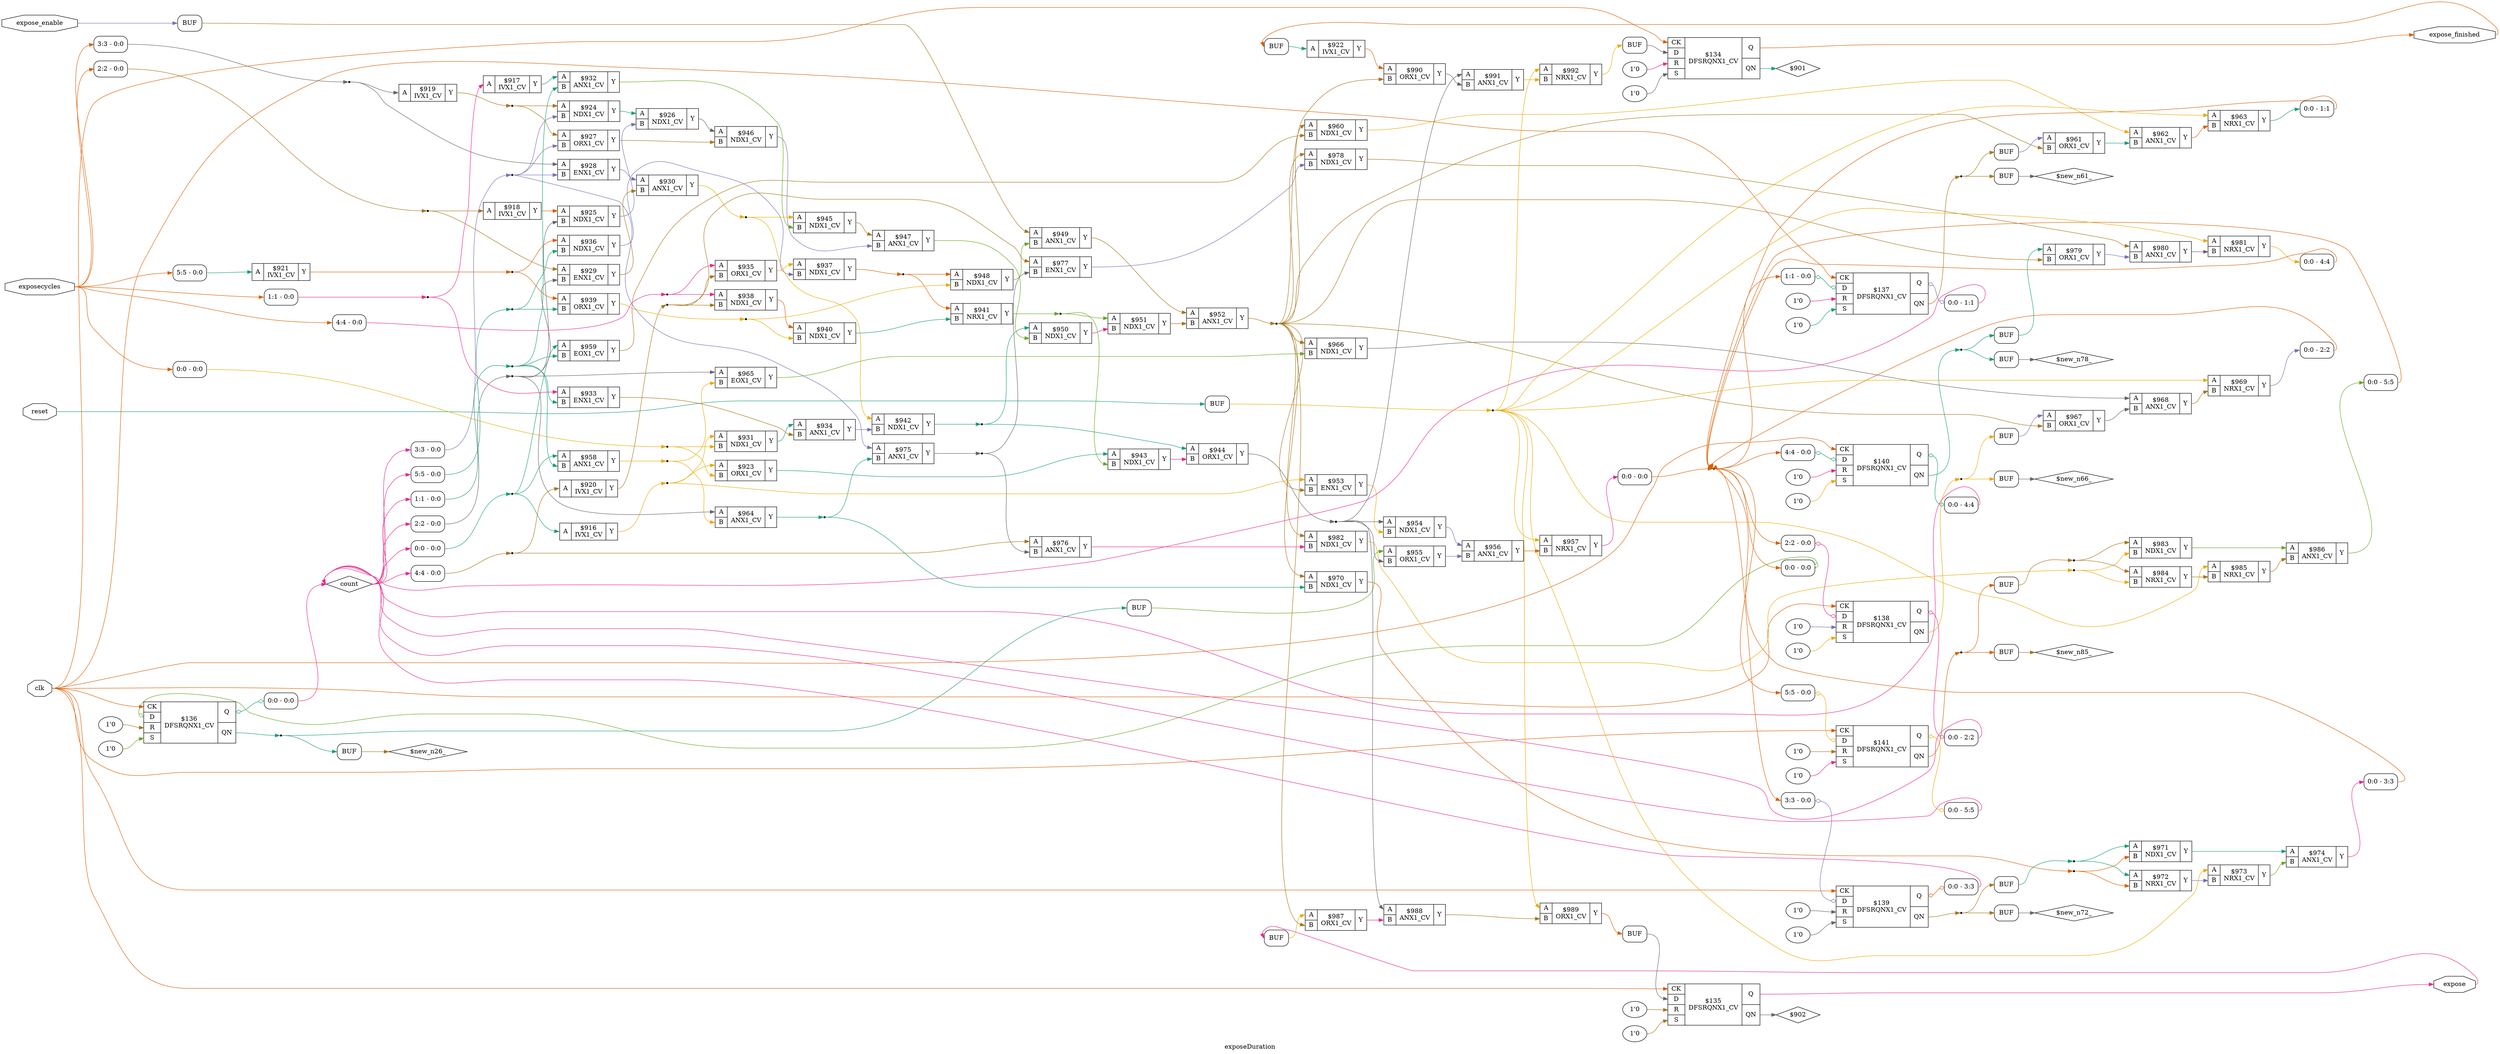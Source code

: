 digraph "exposeDuration" {
label="exposeDuration";
rankdir="LR";
remincross=true;
n174 [ shape=octagon, label="clk", color="black", fontcolor="black" ];
n175 [ shape=diamond, label="count", color="black", fontcolor="black" ];
n176 [ shape=octagon, label="expose", color="black", fontcolor="black" ];
n177 [ shape=octagon, label="expose_enable", color="black", fontcolor="black" ];
n178 [ shape=octagon, label="expose_finished", color="black", fontcolor="black" ];
n179 [ shape=octagon, label="exposecycles", color="black", fontcolor="black" ];
n180 [ shape=octagon, label="reset", color="black", fontcolor="black" ];
{ rank="source"; n174; n177; n179; n180;}
{ rank="sink"; n176; n178;}
c183 [ shape=record, label="{{<p181> A}|$916\nIVX1_CV|{<p182> Y}}" ];
c184 [ shape=record, label="{{<p181> A}|$917\nIVX1_CV|{<p182> Y}}" ];
c185 [ shape=record, label="{{<p181> A}|$918\nIVX1_CV|{<p182> Y}}" ];
c186 [ shape=record, label="{{<p181> A}|$919\nIVX1_CV|{<p182> Y}}" ];
c187 [ shape=record, label="{{<p181> A}|$920\nIVX1_CV|{<p182> Y}}" ];
c188 [ shape=record, label="{{<p181> A}|$921\nIVX1_CV|{<p182> Y}}" ];
c189 [ shape=record, label="{{<p181> A}|$922\nIVX1_CV|{<p182> Y}}" ];
c191 [ shape=record, label="{{<p181> A|<p190> B}|$923\nORX1_CV|{<p182> Y}}" ];
c192 [ shape=record, label="{{<p181> A|<p190> B}|$924\nNDX1_CV|{<p182> Y}}" ];
c193 [ shape=record, label="{{<p181> A|<p190> B}|$925\nNDX1_CV|{<p182> Y}}" ];
c194 [ shape=record, label="{{<p181> A|<p190> B}|$926\nNDX1_CV|{<p182> Y}}" ];
c195 [ shape=record, label="{{<p181> A|<p190> B}|$927\nORX1_CV|{<p182> Y}}" ];
c196 [ shape=record, label="{{<p181> A|<p190> B}|$928\nENX1_CV|{<p182> Y}}" ];
c197 [ shape=record, label="{{<p181> A|<p190> B}|$929\nENX1_CV|{<p182> Y}}" ];
c198 [ shape=record, label="{{<p181> A|<p190> B}|$930\nANX1_CV|{<p182> Y}}" ];
c199 [ shape=record, label="{{<p181> A|<p190> B}|$931\nNDX1_CV|{<p182> Y}}" ];
c200 [ shape=record, label="{{<p181> A|<p190> B}|$932\nANX1_CV|{<p182> Y}}" ];
c201 [ shape=record, label="{{<p181> A|<p190> B}|$933\nENX1_CV|{<p182> Y}}" ];
c202 [ shape=record, label="{{<p181> A|<p190> B}|$934\nANX1_CV|{<p182> Y}}" ];
c203 [ shape=record, label="{{<p181> A|<p190> B}|$935\nORX1_CV|{<p182> Y}}" ];
c204 [ shape=record, label="{{<p181> A|<p190> B}|$936\nNDX1_CV|{<p182> Y}}" ];
c205 [ shape=record, label="{{<p181> A|<p190> B}|$937\nNDX1_CV|{<p182> Y}}" ];
c206 [ shape=record, label="{{<p181> A|<p190> B}|$938\nNDX1_CV|{<p182> Y}}" ];
c207 [ shape=record, label="{{<p181> A|<p190> B}|$939\nORX1_CV|{<p182> Y}}" ];
c208 [ shape=record, label="{{<p181> A|<p190> B}|$940\nNDX1_CV|{<p182> Y}}" ];
c209 [ shape=record, label="{{<p181> A|<p190> B}|$941\nNRX1_CV|{<p182> Y}}" ];
c210 [ shape=record, label="{{<p181> A|<p190> B}|$942\nNDX1_CV|{<p182> Y}}" ];
c211 [ shape=record, label="{{<p181> A|<p190> B}|$943\nNDX1_CV|{<p182> Y}}" ];
c212 [ shape=record, label="{{<p181> A|<p190> B}|$944\nORX1_CV|{<p182> Y}}" ];
c213 [ shape=record, label="{{<p181> A|<p190> B}|$945\nNDX1_CV|{<p182> Y}}" ];
c214 [ shape=record, label="{{<p181> A|<p190> B}|$946\nNDX1_CV|{<p182> Y}}" ];
c215 [ shape=record, label="{{<p181> A|<p190> B}|$947\nANX1_CV|{<p182> Y}}" ];
c216 [ shape=record, label="{{<p181> A|<p190> B}|$948\nNDX1_CV|{<p182> Y}}" ];
c217 [ shape=record, label="{{<p181> A|<p190> B}|$949\nANX1_CV|{<p182> Y}}" ];
c218 [ shape=record, label="{{<p181> A|<p190> B}|$950\nNDX1_CV|{<p182> Y}}" ];
c219 [ shape=record, label="{{<p181> A|<p190> B}|$951\nNDX1_CV|{<p182> Y}}" ];
c220 [ shape=record, label="{{<p181> A|<p190> B}|$952\nANX1_CV|{<p182> Y}}" ];
c221 [ shape=record, label="{{<p181> A|<p190> B}|$953\nENX1_CV|{<p182> Y}}" ];
c222 [ shape=record, label="{{<p181> A|<p190> B}|$954\nNDX1_CV|{<p182> Y}}" ];
c223 [ shape=record, label="{{<p181> A|<p190> B}|$955\nORX1_CV|{<p182> Y}}" ];
c224 [ shape=record, label="{{<p181> A|<p190> B}|$956\nANX1_CV|{<p182> Y}}" ];
c225 [ shape=record, label="{{<p181> A|<p190> B}|$957\nNRX1_CV|{<p182> Y}}" ];
c226 [ shape=record, label="{{<p181> A|<p190> B}|$958\nANX1_CV|{<p182> Y}}" ];
c227 [ shape=record, label="{{<p181> A|<p190> B}|$959\nEOX1_CV|{<p182> Y}}" ];
c228 [ shape=record, label="{{<p181> A|<p190> B}|$960\nNDX1_CV|{<p182> Y}}" ];
c229 [ shape=record, label="{{<p181> A|<p190> B}|$961\nORX1_CV|{<p182> Y}}" ];
c230 [ shape=record, label="{{<p181> A|<p190> B}|$962\nANX1_CV|{<p182> Y}}" ];
c231 [ shape=record, label="{{<p181> A|<p190> B}|$963\nNRX1_CV|{<p182> Y}}" ];
c232 [ shape=record, label="{{<p181> A|<p190> B}|$964\nANX1_CV|{<p182> Y}}" ];
c233 [ shape=record, label="{{<p181> A|<p190> B}|$965\nEOX1_CV|{<p182> Y}}" ];
c234 [ shape=record, label="{{<p181> A|<p190> B}|$966\nNDX1_CV|{<p182> Y}}" ];
c235 [ shape=record, label="{{<p181> A|<p190> B}|$967\nORX1_CV|{<p182> Y}}" ];
c236 [ shape=record, label="{{<p181> A|<p190> B}|$968\nANX1_CV|{<p182> Y}}" ];
c237 [ shape=record, label="{{<p181> A|<p190> B}|$969\nNRX1_CV|{<p182> Y}}" ];
c238 [ shape=record, label="{{<p181> A|<p190> B}|$970\nNDX1_CV|{<p182> Y}}" ];
c239 [ shape=record, label="{{<p181> A|<p190> B}|$971\nNDX1_CV|{<p182> Y}}" ];
c240 [ shape=record, label="{{<p181> A|<p190> B}|$972\nNRX1_CV|{<p182> Y}}" ];
c241 [ shape=record, label="{{<p181> A|<p190> B}|$973\nNRX1_CV|{<p182> Y}}" ];
c242 [ shape=record, label="{{<p181> A|<p190> B}|$974\nANX1_CV|{<p182> Y}}" ];
c243 [ shape=record, label="{{<p181> A|<p190> B}|$975\nANX1_CV|{<p182> Y}}" ];
c244 [ shape=record, label="{{<p181> A|<p190> B}|$976\nANX1_CV|{<p182> Y}}" ];
c245 [ shape=record, label="{{<p181> A|<p190> B}|$977\nENX1_CV|{<p182> Y}}" ];
c246 [ shape=record, label="{{<p181> A|<p190> B}|$978\nNDX1_CV|{<p182> Y}}" ];
c247 [ shape=record, label="{{<p181> A|<p190> B}|$979\nORX1_CV|{<p182> Y}}" ];
c248 [ shape=record, label="{{<p181> A|<p190> B}|$980\nANX1_CV|{<p182> Y}}" ];
c249 [ shape=record, label="{{<p181> A|<p190> B}|$981\nNRX1_CV|{<p182> Y}}" ];
c250 [ shape=record, label="{{<p181> A|<p190> B}|$982\nNDX1_CV|{<p182> Y}}" ];
c251 [ shape=record, label="{{<p181> A|<p190> B}|$983\nNDX1_CV|{<p182> Y}}" ];
c252 [ shape=record, label="{{<p181> A|<p190> B}|$984\nNRX1_CV|{<p182> Y}}" ];
c253 [ shape=record, label="{{<p181> A|<p190> B}|$985\nNRX1_CV|{<p182> Y}}" ];
c254 [ shape=record, label="{{<p181> A|<p190> B}|$986\nANX1_CV|{<p182> Y}}" ];
c255 [ shape=record, label="{{<p181> A|<p190> B}|$987\nORX1_CV|{<p182> Y}}" ];
c256 [ shape=record, label="{{<p181> A|<p190> B}|$988\nANX1_CV|{<p182> Y}}" ];
c257 [ shape=record, label="{{<p181> A|<p190> B}|$989\nORX1_CV|{<p182> Y}}" ];
c258 [ shape=record, label="{{<p181> A|<p190> B}|$990\nORX1_CV|{<p182> Y}}" ];
c259 [ shape=record, label="{{<p181> A|<p190> B}|$991\nANX1_CV|{<p182> Y}}" ];
c260 [ shape=record, label="{{<p181> A|<p190> B}|$992\nNRX1_CV|{<p182> Y}}" ];
v0 [ label="1'0" ];
v1 [ label="1'0" ];
c267 [ shape=record, label="{{<p261> CK|<p262> D|<p263> R|<p264> S}|$134\nDFSRQNX1_CV|{<p265> Q|<p266> QN}}" ];
v2 [ label="1'0" ];
v3 [ label="1'0" ];
c268 [ shape=record, label="{{<p261> CK|<p262> D|<p263> R|<p264> S}|$135\nDFSRQNX1_CV|{<p265> Q|<p266> QN}}" ];
v6 [ label="1'0" ];
v7 [ label="1'0" ];
c269 [ shape=record, label="{{<p261> CK|<p262> D|<p263> R|<p264> S}|$136\nDFSRQNX1_CV|{<p265> Q|<p266> QN}}" ];
x4 [ shape=record, style=rounded, label="<s0> 0:0 - 0:0 " ];
x4:e -> c269:p262:w [arrowhead=odiamond, arrowtail=odiamond, dir=both, colorscheme="dark28", color="5", fontcolor="5", label=""];
x5 [ shape=record, style=rounded, label="<s0> 0:0 - 0:0 " ];
c269:p265:e -> x5:w [arrowhead=odiamond, arrowtail=odiamond, dir=both, colorscheme="dark28", color="1", fontcolor="1", label=""];
v10 [ label="1'0" ];
v11 [ label="1'0" ];
c270 [ shape=record, label="{{<p261> CK|<p262> D|<p263> R|<p264> S}|$137\nDFSRQNX1_CV|{<p265> Q|<p266> QN}}" ];
x8 [ shape=record, style=rounded, label="<s0> 1:1 - 0:0 " ];
x8:e -> c270:p262:w [arrowhead=odiamond, arrowtail=odiamond, dir=both, colorscheme="dark28", color="1", fontcolor="1", label=""];
x9 [ shape=record, style=rounded, label="<s0> 0:0 - 1:1 " ];
c270:p265:e -> x9:w [arrowhead=odiamond, arrowtail=odiamond, dir=both, colorscheme="dark28", color="3", fontcolor="3", label=""];
v14 [ label="1'0" ];
v15 [ label="1'0" ];
c271 [ shape=record, label="{{<p261> CK|<p262> D|<p263> R|<p264> S}|$138\nDFSRQNX1_CV|{<p265> Q|<p266> QN}}" ];
x12 [ shape=record, style=rounded, label="<s0> 2:2 - 0:0 " ];
x12:e -> c271:p262:w [arrowhead=odiamond, arrowtail=odiamond, dir=both, colorscheme="dark28", color="4", fontcolor="4", label=""];
x13 [ shape=record, style=rounded, label="<s0> 0:0 - 2:2 " ];
c271:p265:e -> x13:w [arrowhead=odiamond, arrowtail=odiamond, dir=both, colorscheme="dark28", color="4", fontcolor="4", label=""];
v18 [ label="1'0" ];
v19 [ label="1'0" ];
c272 [ shape=record, label="{{<p261> CK|<p262> D|<p263> R|<p264> S}|$139\nDFSRQNX1_CV|{<p265> Q|<p266> QN}}" ];
x16 [ shape=record, style=rounded, label="<s0> 3:3 - 0:0 " ];
x16:e -> c272:p262:w [arrowhead=odiamond, arrowtail=odiamond, dir=both, colorscheme="dark28", color="3", fontcolor="3", label=""];
x17 [ shape=record, style=rounded, label="<s0> 0:0 - 3:3 " ];
c272:p265:e -> x17:w [arrowhead=odiamond, arrowtail=odiamond, dir=both, colorscheme="dark28", color="2", fontcolor="2", label=""];
v22 [ label="1'0" ];
v23 [ label="1'0" ];
c273 [ shape=record, label="{{<p261> CK|<p262> D|<p263> R|<p264> S}|$140\nDFSRQNX1_CV|{<p265> Q|<p266> QN}}" ];
x20 [ shape=record, style=rounded, label="<s0> 4:4 - 0:0 " ];
x20:e -> c273:p262:w [arrowhead=odiamond, arrowtail=odiamond, dir=both, colorscheme="dark28", color="1", fontcolor="1", label=""];
x21 [ shape=record, style=rounded, label="<s0> 0:0 - 4:4 " ];
c273:p265:e -> x21:w [arrowhead=odiamond, arrowtail=odiamond, dir=both, colorscheme="dark28", color="1", fontcolor="1", label=""];
v26 [ label="1'0" ];
v27 [ label="1'0" ];
c274 [ shape=record, label="{{<p261> CK|<p262> D|<p263> R|<p264> S}|$141\nDFSRQNX1_CV|{<p265> Q|<p266> QN}}" ];
x24 [ shape=record, style=rounded, label="<s0> 5:5 - 0:0 " ];
x24:e -> c274:p262:w [arrowhead=odiamond, arrowtail=odiamond, dir=both, colorscheme="dark28", color="6", fontcolor="6", label=""];
x25 [ shape=record, style=rounded, label="<s0> 0:0 - 5:5 " ];
c274:p265:e -> x25:w [arrowhead=odiamond, arrowtail=odiamond, dir=both, colorscheme="dark28", color="6", fontcolor="6", label=""];
x28 [shape=box, style=rounded, label="BUF"];
x29 [shape=box, style=rounded, label="BUF"];
x30 [shape=box, style=rounded, label="BUF"];
x31 [shape=box, style=rounded, label="BUF"];
x32 [shape=box, style=rounded, label="BUF"];
x33 [shape=box, style=rounded, label="BUF"];
x34 [ shape=record, style=rounded, label="<s0> 0:0 - 0:0 " ];
x35 [ shape=record, style=rounded, label="<s0> 0:0 - 0:0 " ];
x36 [ shape=record, style=rounded, label="<s0> 1:1 - 0:0 " ];
x37 [ shape=record, style=rounded, label="<s0> 1:1 - 0:0 " ];
x38 [ shape=record, style=rounded, label="<s0> 2:2 - 0:0 " ];
x39 [ shape=record, style=rounded, label="<s0> 2:2 - 0:0 " ];
x40 [ shape=record, style=rounded, label="<s0> 3:3 - 0:0 " ];
x41 [ shape=record, style=rounded, label="<s0> 3:3 - 0:0 " ];
x42 [ shape=record, style=rounded, label="<s0> 4:4 - 0:0 " ];
x43 [ shape=record, style=rounded, label="<s0> 4:4 - 0:0 " ];
x44 [ shape=record, style=rounded, label="<s0> 5:5 - 0:0 " ];
x45 [ shape=record, style=rounded, label="<s0> 5:5 - 0:0 " ];
x46 [shape=box, style=rounded, label="BUF"];
x47 [shape=box, style=rounded, label="BUF"];
x48 [ shape=record, style=rounded, label="<s0> 0:0 - 0:0 " ];
x49 [shape=box, style=rounded, label="BUF"];
x50 [ shape=record, style=rounded, label="<s0> 0:0 - 1:1 " ];
x51 [shape=box, style=rounded, label="BUF"];
x52 [ shape=record, style=rounded, label="<s0> 0:0 - 2:2 " ];
x53 [shape=box, style=rounded, label="BUF"];
x54 [ shape=record, style=rounded, label="<s0> 0:0 - 3:3 " ];
x55 [shape=box, style=rounded, label="BUF"];
x56 [ shape=record, style=rounded, label="<s0> 0:0 - 4:4 " ];
x57 [shape=box, style=rounded, label="BUF"];
x58 [ shape=record, style=rounded, label="<s0> 0:0 - 5:5 " ];
x59 [shape=box, style=rounded, label="BUF"];
x60 [shape=box, style=rounded, label="BUF"];
x61 [shape=box, style=rounded, label="BUF"];
x62 [shape=box, style=rounded, label="BUF"];
x63 [shape=box, style=rounded, label="BUF"];
n1 [ shape=point ];
x48:s0:e -> n1:w [colorscheme="dark28", color="2", fontcolor="2", label=""];
x50:s0:e -> n1:w [colorscheme="dark28", color="2", fontcolor="2", label=""];
x52:s0:e -> n1:w [colorscheme="dark28", color="2", fontcolor="2", label=""];
x54:s0:e -> n1:w [colorscheme="dark28", color="2", fontcolor="2", label=""];
x56:s0:e -> n1:w [colorscheme="dark28", color="2", fontcolor="2", label=""];
x58:s0:e -> n1:w [colorscheme="dark28", color="2", fontcolor="2", label=""];
n1:e -> x12:s0:w [colorscheme="dark28", color="2", fontcolor="2", label=""];
n1:e -> x16:s0:w [colorscheme="dark28", color="2", fontcolor="2", label=""];
n1:e -> x20:s0:w [colorscheme="dark28", color="2", fontcolor="2", label=""];
n1:e -> x24:s0:w [colorscheme="dark28", color="2", fontcolor="2", label=""];
n1:e -> x4:s0:w [colorscheme="dark28", color="2", fontcolor="2", label=""];
n1:e -> x8:s0:w [colorscheme="dark28", color="2", fontcolor="2", label=""];
n100 [ shape=point ];
c188:p182:e -> n100:w [colorscheme="dark28", color="2", fontcolor="2", label=""];
n100:e -> c204:p181:w [colorscheme="dark28", color="2", fontcolor="2", label=""];
n100:e -> c207:p181:w [colorscheme="dark28", color="2", fontcolor="2", label=""];
c189:p182:e -> c258:p181:w [colorscheme="dark28", color="2", fontcolor="2", label=""];
c191:p182:e -> c211:p181:w [colorscheme="dark28", color="1", fontcolor="1", label=""];
c192:p182:e -> c194:p181:w [colorscheme="dark28", color="1", fontcolor="1", label=""];
c193:p182:e -> c194:p190:w [colorscheme="dark28", color="3", fontcolor="3", label=""];
c194:p182:e -> c214:p181:w [colorscheme="dark28", color="8", fontcolor="8", label=""];
c195:p182:e -> c214:p190:w [colorscheme="dark28", color="7", fontcolor="7", label=""];
c196:p182:e -> c198:p181:w [colorscheme="dark28", color="3", fontcolor="3", label=""];
c197:p182:e -> c198:p190:w [colorscheme="dark28", color="7", fontcolor="7", label=""];
n109 [ shape=point ];
c198:p182:e -> n109:w [colorscheme="dark28", color="6", fontcolor="6", label=""];
n109:e -> c210:p181:w [colorscheme="dark28", color="6", fontcolor="6", label=""];
n109:e -> c213:p181:w [colorscheme="dark28", color="6", fontcolor="6", label=""];
c199:p182:e -> c202:p181:w [colorscheme="dark28", color="1", fontcolor="1", label=""];
c200:p182:e -> c213:p190:w [colorscheme="dark28", color="5", fontcolor="5", label=""];
c201:p182:e -> c202:p190:w [colorscheme="dark28", color="7", fontcolor="7", label=""];
c202:p182:e -> c210:p190:w [colorscheme="dark28", color="3", fontcolor="3", label=""];
c203:p182:e -> c205:p181:w [colorscheme="dark28", color="6", fontcolor="6", label=""];
c204:p182:e -> c205:p190:w [colorscheme="dark28", color="3", fontcolor="3", label=""];
n116 [ shape=point ];
c205:p182:e -> n116:w [colorscheme="dark28", color="2", fontcolor="2", label=""];
n116:e -> c209:p181:w [colorscheme="dark28", color="2", fontcolor="2", label=""];
n116:e -> c216:p181:w [colorscheme="dark28", color="2", fontcolor="2", label=""];
c206:p182:e -> c208:p181:w [colorscheme="dark28", color="2", fontcolor="2", label=""];
n118 [ shape=point ];
c207:p182:e -> n118:w [colorscheme="dark28", color="6", fontcolor="6", label=""];
n118:e -> c208:p190:w [colorscheme="dark28", color="6", fontcolor="6", label=""];
n118:e -> c216:p190:w [colorscheme="dark28", color="6", fontcolor="6", label=""];
c208:p182:e -> c209:p190:w [colorscheme="dark28", color="1", fontcolor="1", label=""];
n120 [ shape=point ];
c209:p182:e -> n120:w [colorscheme="dark28", color="5", fontcolor="5", label=""];
n120:e -> c211:p190:w [colorscheme="dark28", color="5", fontcolor="5", label=""];
n120:e -> c219:p181:w [colorscheme="dark28", color="5", fontcolor="5", label=""];
n121 [ shape=point ];
c210:p182:e -> n121:w [colorscheme="dark28", color="1", fontcolor="1", label=""];
n121:e -> c212:p181:w [colorscheme="dark28", color="1", fontcolor="1", label=""];
n121:e -> c218:p181:w [colorscheme="dark28", color="1", fontcolor="1", label=""];
c211:p182:e -> c212:p190:w [colorscheme="dark28", color="4", fontcolor="4", label=""];
n123 [ shape=point ];
c212:p182:e -> n123:w [colorscheme="dark28", color="8", fontcolor="8", label=""];
n123:e -> c222:p181:w [colorscheme="dark28", color="8", fontcolor="8", label=""];
n123:e -> c223:p190:w [colorscheme="dark28", color="8", fontcolor="8", label=""];
n123:e -> c256:p181:w [colorscheme="dark28", color="8", fontcolor="8", label=""];
n123:e -> c259:p181:w [colorscheme="dark28", color="8", fontcolor="8", label=""];
c213:p182:e -> c215:p181:w [colorscheme="dark28", color="7", fontcolor="7", label=""];
c214:p182:e -> c215:p190:w [colorscheme="dark28", color="3", fontcolor="3", label=""];
c215:p182:e -> c218:p190:w [colorscheme="dark28", color="5", fontcolor="5", label=""];
c216:p182:e -> c217:p190:w [colorscheme="dark28", color="5", fontcolor="5", label=""];
c217:p182:e -> c220:p181:w [colorscheme="dark28", color="7", fontcolor="7", label=""];
c218:p182:e -> c219:p190:w [colorscheme="dark28", color="4", fontcolor="4", label=""];
c219:p182:e -> c220:p190:w [colorscheme="dark28", color="7", fontcolor="7", label=""];
n131 [ shape=point ];
c220:p182:e -> n131:w [colorscheme="dark28", color="7", fontcolor="7", label=""];
n131:e -> c221:p190:w [colorscheme="dark28", color="7", fontcolor="7", label=""];
n131:e -> c228:p181:w [colorscheme="dark28", color="7", fontcolor="7", label=""];
n131:e -> c229:p190:w [colorscheme="dark28", color="7", fontcolor="7", label=""];
n131:e -> c234:p181:w [colorscheme="dark28", color="7", fontcolor="7", label=""];
n131:e -> c235:p190:w [colorscheme="dark28", color="7", fontcolor="7", label=""];
n131:e -> c238:p181:w [colorscheme="dark28", color="7", fontcolor="7", label=""];
n131:e -> c246:p181:w [colorscheme="dark28", color="7", fontcolor="7", label=""];
n131:e -> c247:p190:w [colorscheme="dark28", color="7", fontcolor="7", label=""];
n131:e -> c250:p181:w [colorscheme="dark28", color="7", fontcolor="7", label=""];
n131:e -> c255:p190:w [colorscheme="dark28", color="7", fontcolor="7", label=""];
n131:e -> c258:p190:w [colorscheme="dark28", color="7", fontcolor="7", label=""];
c221:p182:e -> c222:p190:w [colorscheme="dark28", color="6", fontcolor="6", label=""];
c222:p182:e -> c224:p181:w [colorscheme="dark28", color="3", fontcolor="3", label=""];
c223:p182:e -> c224:p190:w [colorscheme="dark28", color="3", fontcolor="3", label=""];
c224:p182:e -> c225:p190:w [colorscheme="dark28", color="2", fontcolor="2", label=""];
n136 [ shape=point ];
c226:p182:e -> n136:w [colorscheme="dark28", color="6", fontcolor="6", label=""];
n136:e -> c232:p190:w [colorscheme="dark28", color="6", fontcolor="6", label=""];
n136:e -> c233:p190:w [colorscheme="dark28", color="6", fontcolor="6", label=""];
c227:p182:e -> c228:p190:w [colorscheme="dark28", color="7", fontcolor="7", label=""];
c228:p182:e -> c230:p181:w [colorscheme="dark28", color="6", fontcolor="6", label=""];
c229:p182:e -> c230:p190:w [colorscheme="dark28", color="1", fontcolor="1", label=""];
c230:p182:e -> c231:p190:w [colorscheme="dark28", color="2", fontcolor="2", label=""];
n141 [ shape=point ];
c232:p182:e -> n141:w [colorscheme="dark28", color="1", fontcolor="1", label=""];
n141:e -> c238:p190:w [colorscheme="dark28", color="1", fontcolor="1", label=""];
n141:e -> c243:p190:w [colorscheme="dark28", color="1", fontcolor="1", label=""];
c233:p182:e -> c234:p190:w [colorscheme="dark28", color="5", fontcolor="5", label=""];
c234:p182:e -> c236:p181:w [colorscheme="dark28", color="8", fontcolor="8", label=""];
c235:p182:e -> c236:p190:w [colorscheme="dark28", color="8", fontcolor="8", label=""];
c236:p182:e -> c237:p190:w [colorscheme="dark28", color="7", fontcolor="7", label=""];
n146 [ shape=point ];
c238:p182:e -> n146:w [colorscheme="dark28", color="2", fontcolor="2", label=""];
n146:e -> c239:p190:w [colorscheme="dark28", color="2", fontcolor="2", label=""];
n146:e -> c240:p190:w [colorscheme="dark28", color="2", fontcolor="2", label=""];
c239:p182:e -> c242:p181:w [colorscheme="dark28", color="1", fontcolor="1", label=""];
c240:p182:e -> c241:p190:w [colorscheme="dark28", color="3", fontcolor="3", label=""];
c241:p182:e -> c242:p190:w [colorscheme="dark28", color="5", fontcolor="5", label=""];
n150 [ shape=point ];
c243:p182:e -> n150:w [colorscheme="dark28", color="8", fontcolor="8", label=""];
n150:e -> c244:p190:w [colorscheme="dark28", color="8", fontcolor="8", label=""];
n150:e -> c245:p190:w [colorscheme="dark28", color="8", fontcolor="8", label=""];
c244:p182:e -> c250:p190:w [colorscheme="dark28", color="4", fontcolor="4", label=""];
c245:p182:e -> c246:p190:w [colorscheme="dark28", color="3", fontcolor="3", label=""];
c246:p182:e -> c248:p181:w [colorscheme="dark28", color="7", fontcolor="7", label=""];
c247:p182:e -> c248:p190:w [colorscheme="dark28", color="3", fontcolor="3", label=""];
c248:p182:e -> c249:p190:w [colorscheme="dark28", color="8", fontcolor="8", label=""];
n156 [ shape=point ];
c250:p182:e -> n156:w [colorscheme="dark28", color="6", fontcolor="6", label=""];
n156:e -> c251:p190:w [colorscheme="dark28", color="6", fontcolor="6", label=""];
n156:e -> c252:p190:w [colorscheme="dark28", color="6", fontcolor="6", label=""];
c251:p182:e -> c254:p181:w [colorscheme="dark28", color="5", fontcolor="5", label=""];
c252:p182:e -> c253:p190:w [colorscheme="dark28", color="7", fontcolor="7", label=""];
n159 [ shape=point ];
x63:e:e -> n159:w [colorscheme="dark28", color="6", fontcolor="6", label=""];
n159:e -> c225:p181:w [colorscheme="dark28", color="6", fontcolor="6", label=""];
n159:e -> c231:p181:w [colorscheme="dark28", color="6", fontcolor="6", label=""];
n159:e -> c237:p181:w [colorscheme="dark28", color="6", fontcolor="6", label=""];
n159:e -> c241:p181:w [colorscheme="dark28", color="6", fontcolor="6", label=""];
n159:e -> c249:p181:w [colorscheme="dark28", color="6", fontcolor="6", label=""];
n159:e -> c253:p181:w [colorscheme="dark28", color="6", fontcolor="6", label=""];
n159:e -> c257:p181:w [colorscheme="dark28", color="6", fontcolor="6", label=""];
n159:e -> c260:p181:w [colorscheme="dark28", color="6", fontcolor="6", label=""];
n160 [ shape=diamond, label="$901" ];
c267:p266:e -> n160:w [colorscheme="dark28", color="1", fontcolor="1", label=""];
n161 [ shape=diamond, label="$902" ];
c268:p266:e -> n161:w [colorscheme="dark28", color="8", fontcolor="8", label=""];
n162 [ shape=point ];
c269:p266:e -> n162:w [colorscheme="dark28", color="1", fontcolor="1", label=""];
n162:e -> x28:w:w [colorscheme="dark28", color="1", fontcolor="1", label=""];
n162:e -> x47:w:w [colorscheme="dark28", color="1", fontcolor="1", label=""];
n163 [ shape=point ];
c270:p266:e -> n163:w [colorscheme="dark28", color="7", fontcolor="7", label=""];
n163:e -> x29:w:w [colorscheme="dark28", color="7", fontcolor="7", label=""];
n163:e -> x49:w:w [colorscheme="dark28", color="7", fontcolor="7", label=""];
n164 [ shape=point ];
c271:p266:e -> n164:w [colorscheme="dark28", color="6", fontcolor="6", label=""];
n164:e -> x30:w:w [colorscheme="dark28", color="6", fontcolor="6", label=""];
n164:e -> x51:w:w [colorscheme="dark28", color="6", fontcolor="6", label=""];
n165 [ shape=point ];
c272:p266:e -> n165:w [colorscheme="dark28", color="7", fontcolor="7", label=""];
n165:e -> x31:w:w [colorscheme="dark28", color="7", fontcolor="7", label=""];
n165:e -> x53:w:w [colorscheme="dark28", color="7", fontcolor="7", label=""];
n166 [ shape=point ];
c273:p266:e -> n166:w [colorscheme="dark28", color="1", fontcolor="1", label=""];
n166:e -> x32:w:w [colorscheme="dark28", color="1", fontcolor="1", label=""];
n166:e -> x55:w:w [colorscheme="dark28", color="1", fontcolor="1", label=""];
n167 [ shape=point ];
c274:p266:e -> n167:w [colorscheme="dark28", color="2", fontcolor="2", label=""];
n167:e -> x33:w:w [colorscheme="dark28", color="2", fontcolor="2", label=""];
n167:e -> x57:w:w [colorscheme="dark28", color="2", fontcolor="2", label=""];
n174:e -> c267:p261:w [colorscheme="dark28", color="2", fontcolor="2", label=""];
n174:e -> c268:p261:w [colorscheme="dark28", color="2", fontcolor="2", label=""];
n174:e -> c269:p261:w [colorscheme="dark28", color="2", fontcolor="2", label=""];
n174:e -> c270:p261:w [colorscheme="dark28", color="2", fontcolor="2", label=""];
n174:e -> c271:p261:w [colorscheme="dark28", color="2", fontcolor="2", label=""];
n174:e -> c272:p261:w [colorscheme="dark28", color="2", fontcolor="2", label=""];
n174:e -> c273:p261:w [colorscheme="dark28", color="2", fontcolor="2", label=""];
n174:e -> c274:p261:w [colorscheme="dark28", color="2", fontcolor="2", label=""];
x13:s0:e -> n175:w [colorscheme="dark28", color="4", fontcolor="4", label=""];
x17:s0:e -> n175:w [colorscheme="dark28", color="4", fontcolor="4", label=""];
x21:s0:e -> n175:w [colorscheme="dark28", color="4", fontcolor="4", label=""];
x25:s0:e -> n175:w [colorscheme="dark28", color="4", fontcolor="4", label=""];
x5:s0:e -> n175:w [colorscheme="dark28", color="4", fontcolor="4", label=""];
x9:s0:e -> n175:w [colorscheme="dark28", color="4", fontcolor="4", label=""];
n175:e -> x34:s0:w [colorscheme="dark28", color="4", fontcolor="4", label=""];
n175:e -> x37:s0:w [colorscheme="dark28", color="4", fontcolor="4", label=""];
n175:e -> x39:s0:w [colorscheme="dark28", color="4", fontcolor="4", label=""];
n175:e -> x41:s0:w [colorscheme="dark28", color="4", fontcolor="4", label=""];
n175:e -> x43:s0:w [colorscheme="dark28", color="4", fontcolor="4", label=""];
n175:e -> x45:s0:w [colorscheme="dark28", color="4", fontcolor="4", label=""];
c268:p265:e -> n176:w [colorscheme="dark28", color="4", fontcolor="4", label=""];
n176:e -> x59:w:w [colorscheme="dark28", color="4", fontcolor="4", label=""];
n177:e -> x46:w:w [colorscheme="dark28", color="3", fontcolor="3", label=""];
c267:p265:e -> n178:w [colorscheme="dark28", color="2", fontcolor="2", label=""];
n178:e -> x61:w:w [colorscheme="dark28", color="2", fontcolor="2", label=""];
n179:e -> x35:s0:w [colorscheme="dark28", color="2", fontcolor="2", label=""];
n179:e -> x36:s0:w [colorscheme="dark28", color="2", fontcolor="2", label=""];
n179:e -> x38:s0:w [colorscheme="dark28", color="2", fontcolor="2", label=""];
n179:e -> x40:s0:w [colorscheme="dark28", color="2", fontcolor="2", label=""];
n179:e -> x42:s0:w [colorscheme="dark28", color="2", fontcolor="2", label=""];
n179:e -> x44:s0:w [colorscheme="dark28", color="2", fontcolor="2", label=""];
n180:e -> x63:w:w [colorscheme="dark28", color="1", fontcolor="1", label=""];
x60:e:e -> c268:p262:w [colorscheme="dark28", color="8", fontcolor="8", label=""];
x62:e:e -> c267:p262:w [colorscheme="dark28", color="8", fontcolor="8", label=""];
n34 [ shape=diamond, label="$new_n61_" ];
x29:e:e -> n34:w [colorscheme="dark28", color="8", fontcolor="8", label=""];
n38 [ shape=diamond, label="$new_n66_" ];
x30:e:e -> n38:w [colorscheme="dark28", color="8", fontcolor="8", label=""];
n43 [ shape=diamond, label="$new_n72_" ];
x31:e:e -> n43:w [colorscheme="dark28", color="8", fontcolor="8", label=""];
n48 [ shape=diamond, label="$new_n78_" ];
x32:e:e -> n48:w [colorscheme="dark28", color="8", fontcolor="8", label=""];
n5 [ shape=diamond, label="$new_n26_" ];
x28:e:e -> n5:w [colorscheme="dark28", color="7", fontcolor="7", label=""];
n54 [ shape=diamond, label="$new_n85_" ];
x33:e:e -> n54:w [colorscheme="dark28", color="7", fontcolor="7", label=""];
c225:p182:e -> x48:w [colorscheme="dark28", color="4", fontcolor="4", label=""];
c231:p182:e -> x50:w [colorscheme="dark28", color="1", fontcolor="1", label=""];
c237:p182:e -> x52:w [colorscheme="dark28", color="3", fontcolor="3", label=""];
c242:p182:e -> x54:w [colorscheme="dark28", color="4", fontcolor="4", label=""];
c249:p182:e -> x56:w [colorscheme="dark28", color="6", fontcolor="6", label=""];
c254:p182:e -> x58:w [colorscheme="dark28", color="5", fontcolor="5", label=""];
c257:p182:e -> x60:w:w [colorscheme="dark28", color="2", fontcolor="2", label=""];
c260:p182:e -> x62:w:w [colorscheme="dark28", color="6", fontcolor="6", label=""];
x47:e:e -> c223:p181:w [colorscheme="dark28", color="5", fontcolor="5", label=""];
x49:e:e -> c229:p181:w [colorscheme="dark28", color="3", fontcolor="3", label=""];
x51:e:e -> c235:p181:w [colorscheme="dark28", color="3", fontcolor="3", label=""];
n72 [ shape=point ];
x53:e:e -> n72:w [colorscheme="dark28", color="1", fontcolor="1", label=""];
n72:e -> c239:p181:w [colorscheme="dark28", color="1", fontcolor="1", label=""];
n72:e -> c240:p181:w [colorscheme="dark28", color="1", fontcolor="1", label=""];
x55:e:e -> c247:p181:w [colorscheme="dark28", color="1", fontcolor="1", label=""];
n74 [ shape=point ];
x57:e:e -> n74:w [colorscheme="dark28", color="7", fontcolor="7", label=""];
n74:e -> c251:p181:w [colorscheme="dark28", color="7", fontcolor="7", label=""];
n74:e -> c252:p181:w [colorscheme="dark28", color="7", fontcolor="7", label=""];
n75 [ shape=point ];
x34:e -> n75:w [colorscheme="dark28", color="1", fontcolor="1", label=""];
n75:e -> c183:p181:w [colorscheme="dark28", color="1", fontcolor="1", label=""];
n75:e -> c226:p181:w [colorscheme="dark28", color="1", fontcolor="1", label=""];
n75:e -> c227:p181:w [colorscheme="dark28", color="1", fontcolor="1", label=""];
n76 [ shape=point ];
x37:e -> n76:w [colorscheme="dark28", color="1", fontcolor="1", label=""];
n76:e -> c200:p190:w [colorscheme="dark28", color="1", fontcolor="1", label=""];
n76:e -> c201:p190:w [colorscheme="dark28", color="1", fontcolor="1", label=""];
n76:e -> c226:p190:w [colorscheme="dark28", color="1", fontcolor="1", label=""];
n76:e -> c227:p190:w [colorscheme="dark28", color="1", fontcolor="1", label=""];
n77 [ shape=point ];
x39:e -> n77:w [colorscheme="dark28", color="8", fontcolor="8", label=""];
n77:e -> c193:p190:w [colorscheme="dark28", color="8", fontcolor="8", label=""];
n77:e -> c197:p190:w [colorscheme="dark28", color="8", fontcolor="8", label=""];
n77:e -> c232:p181:w [colorscheme="dark28", color="8", fontcolor="8", label=""];
n77:e -> c233:p181:w [colorscheme="dark28", color="8", fontcolor="8", label=""];
n78 [ shape=point ];
x41:e -> n78:w [colorscheme="dark28", color="3", fontcolor="3", label=""];
n78:e -> c192:p190:w [colorscheme="dark28", color="3", fontcolor="3", label=""];
n78:e -> c195:p190:w [colorscheme="dark28", color="3", fontcolor="3", label=""];
n78:e -> c196:p190:w [colorscheme="dark28", color="3", fontcolor="3", label=""];
n78:e -> c243:p181:w [colorscheme="dark28", color="3", fontcolor="3", label=""];
n79 [ shape=point ];
x43:e -> n79:w [colorscheme="dark28", color="7", fontcolor="7", label=""];
n79:e -> c187:p181:w [colorscheme="dark28", color="7", fontcolor="7", label=""];
n79:e -> c244:p181:w [colorscheme="dark28", color="7", fontcolor="7", label=""];
n80 [ shape=point ];
x45:e -> n80:w [colorscheme="dark28", color="1", fontcolor="1", label=""];
n80:e -> c204:p190:w [colorscheme="dark28", color="1", fontcolor="1", label=""];
n80:e -> c207:p190:w [colorscheme="dark28", color="1", fontcolor="1", label=""];
x59:e:e -> c255:p181:w [colorscheme="dark28", color="6", fontcolor="6", label=""];
x46:e:e -> c217:p181:w [colorscheme="dark28", color="7", fontcolor="7", label=""];
x61:e:e -> c189:p181:w [colorscheme="dark28", color="1", fontcolor="1", label=""];
n84 [ shape=point ];
x35:e -> n84:w [colorscheme="dark28", color="6", fontcolor="6", label=""];
n84:e -> c191:p190:w [colorscheme="dark28", color="6", fontcolor="6", label=""];
n84:e -> c199:p190:w [colorscheme="dark28", color="6", fontcolor="6", label=""];
n85 [ shape=point ];
x36:e -> n85:w [colorscheme="dark28", color="4", fontcolor="4", label=""];
n85:e -> c184:p181:w [colorscheme="dark28", color="4", fontcolor="4", label=""];
n85:e -> c201:p181:w [colorscheme="dark28", color="4", fontcolor="4", label=""];
n86 [ shape=point ];
x38:e -> n86:w [colorscheme="dark28", color="7", fontcolor="7", label=""];
n86:e -> c185:p181:w [colorscheme="dark28", color="7", fontcolor="7", label=""];
n86:e -> c197:p181:w [colorscheme="dark28", color="7", fontcolor="7", label=""];
n87 [ shape=point ];
x40:e -> n87:w [colorscheme="dark28", color="8", fontcolor="8", label=""];
n87:e -> c186:p181:w [colorscheme="dark28", color="8", fontcolor="8", label=""];
n87:e -> c196:p181:w [colorscheme="dark28", color="8", fontcolor="8", label=""];
n88 [ shape=point ];
x42:e -> n88:w [colorscheme="dark28", color="4", fontcolor="4", label=""];
n88:e -> c203:p181:w [colorscheme="dark28", color="4", fontcolor="4", label=""];
n88:e -> c206:p181:w [colorscheme="dark28", color="4", fontcolor="4", label=""];
x44:e -> c188:p181:w [colorscheme="dark28", color="1", fontcolor="1", label=""];
c253:p182:e -> c254:p190:w [colorscheme="dark28", color="7", fontcolor="7", label=""];
c255:p182:e -> c256:p190:w [colorscheme="dark28", color="4", fontcolor="4", label=""];
c256:p182:e -> c257:p190:w [colorscheme="dark28", color="7", fontcolor="7", label=""];
c258:p182:e -> c259:p190:w [colorscheme="dark28", color="8", fontcolor="8", label=""];
c259:p182:e -> c260:p190:w [colorscheme="dark28", color="6", fontcolor="6", label=""];
n95 [ shape=point ];
c183:p182:e -> n95:w [colorscheme="dark28", color="6", fontcolor="6", label=""];
n95:e -> c191:p181:w [colorscheme="dark28", color="6", fontcolor="6", label=""];
n95:e -> c199:p181:w [colorscheme="dark28", color="6", fontcolor="6", label=""];
n95:e -> c221:p181:w [colorscheme="dark28", color="6", fontcolor="6", label=""];
c184:p182:e -> c200:p181:w [colorscheme="dark28", color="1", fontcolor="1", label=""];
c185:p182:e -> c193:p181:w [colorscheme="dark28", color="2", fontcolor="2", label=""];
n98 [ shape=point ];
c186:p182:e -> n98:w [colorscheme="dark28", color="7", fontcolor="7", label=""];
n98:e -> c192:p181:w [colorscheme="dark28", color="7", fontcolor="7", label=""];
n98:e -> c195:p181:w [colorscheme="dark28", color="7", fontcolor="7", label=""];
n99 [ shape=point ];
c187:p182:e -> n99:w [colorscheme="dark28", color="7", fontcolor="7", label=""];
n99:e -> c203:p190:w [colorscheme="dark28", color="7", fontcolor="7", label=""];
n99:e -> c206:p190:w [colorscheme="dark28", color="7", fontcolor="7", label=""];
n99:e -> c245:p181:w [colorscheme="dark28", color="7", fontcolor="7", label=""];
v0:e -> c267:p263:w [colorscheme="dark28", color="4", fontcolor="4", label=""];
v1:e -> c267:p264:w [colorscheme="dark28", color="8", fontcolor="8", label=""];
v10:e -> c270:p263:w [colorscheme="dark28", color="4", fontcolor="4", label=""];
v11:e -> c270:p264:w [colorscheme="dark28", color="1", fontcolor="1", label=""];
v14:e -> c271:p263:w [colorscheme="dark28", color="3", fontcolor="3", label=""];
v15:e -> c271:p264:w [colorscheme="dark28", color="6", fontcolor="6", label=""];
v18:e -> c272:p263:w [colorscheme="dark28", color="8", fontcolor="8", label=""];
v19:e -> c272:p264:w [colorscheme="dark28", color="8", fontcolor="8", label=""];
v2:e -> c268:p263:w [colorscheme="dark28", color="7", fontcolor="7", label=""];
v22:e -> c273:p263:w [colorscheme="dark28", color="4", fontcolor="4", label=""];
v23:e -> c273:p264:w [colorscheme="dark28", color="6", fontcolor="6", label=""];
v26:e -> c274:p263:w [colorscheme="dark28", color="7", fontcolor="7", label=""];
v27:e -> c274:p264:w [colorscheme="dark28", color="4", fontcolor="4", label=""];
v3:e -> c268:p264:w [colorscheme="dark28", color="7", fontcolor="7", label=""];
v6:e -> c269:p263:w [colorscheme="dark28", color="7", fontcolor="7", label=""];
v7:e -> c269:p264:w [colorscheme="dark28", color="5", fontcolor="5", label=""];
}
